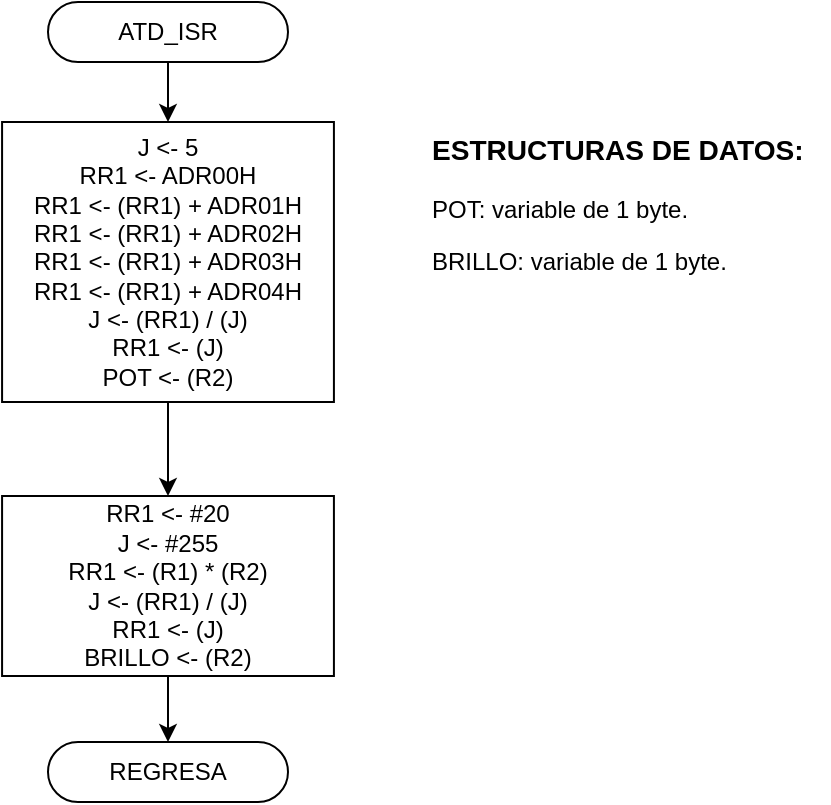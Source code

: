 <mxfile version="13.4.2" type="device"><diagram id="CKrFgxSn0uc8p0dXsjn_" name="Page-1"><mxGraphModel dx="1411" dy="574" grid="1" gridSize="10" guides="1" tooltips="1" connect="1" arrows="1" fold="1" page="1" pageScale="1" pageWidth="827" pageHeight="1169" math="0" shadow="0"><root><mxCell id="0"/><mxCell id="1" parent="0"/><mxCell id="tlqiiaedg3N4wCqtOYC0-15" style="edgeStyle=orthogonalEdgeStyle;rounded=0;orthogonalLoop=1;jettySize=auto;html=1;exitX=0.5;exitY=1;exitDx=0;exitDy=0;" parent="1" source="tlqiiaedg3N4wCqtOYC0-3" target="tlqiiaedg3N4wCqtOYC0-14" edge="1"><mxGeometry relative="1" as="geometry"/></mxCell><mxCell id="tlqiiaedg3N4wCqtOYC0-3" value="&lt;span&gt;RR1 &amp;lt;- #20&lt;br&gt;J &amp;lt;- #255&lt;br&gt;RR1 &amp;lt;- (R1) * (R2)&lt;br&gt;&lt;/span&gt;J &amp;lt;- (RR1) / (J)&lt;br&gt;RR1 &amp;lt;- (J)&lt;br&gt;BRILLO &amp;lt;- (R2)" style="rounded=0;whiteSpace=wrap;html=1;" parent="1" vertex="1"><mxGeometry x="-552.96" y="547" width="165.92" height="90" as="geometry"/></mxCell><mxCell id="tlqiiaedg3N4wCqtOYC0-6" value="&lt;h3 style=&quot;text-align: center&quot;&gt;ESTRUCTURAS DE DATOS:&lt;/h3&gt;&lt;p&gt;POT: variable de 1 byte.&lt;/p&gt;&lt;p&gt;BRILLO: variable de 1 byte.&lt;/p&gt;&lt;p&gt;&lt;/p&gt;" style="text;html=1;strokeColor=none;fillColor=none;align=left;verticalAlign=middle;whiteSpace=wrap;rounded=0;" parent="1" vertex="1"><mxGeometry x="-340" y="340" width="200" height="120" as="geometry"/></mxCell><mxCell id="tlqiiaedg3N4wCqtOYC0-12" style="edgeStyle=orthogonalEdgeStyle;rounded=0;orthogonalLoop=1;jettySize=auto;html=1;exitX=0.5;exitY=1;exitDx=0;exitDy=0;entryX=0.5;entryY=0;entryDx=0;entryDy=0;" parent="1" source="tlqiiaedg3N4wCqtOYC0-9" target="tlqiiaedg3N4wCqtOYC0-3" edge="1"><mxGeometry relative="1" as="geometry"/></mxCell><mxCell id="tlqiiaedg3N4wCqtOYC0-9" value="&lt;span&gt;J &amp;lt;- 5&lt;br&gt;RR1 &amp;lt;- ADR00H&lt;br&gt;&lt;/span&gt;RR1 &amp;lt;- (RR1) + ADR01H&lt;br&gt;RR1 &amp;lt;- (RR1) + ADR02H&lt;br&gt;RR1 &amp;lt;- (RR1) + ADR03H&lt;br&gt;RR1 &amp;lt;- (RR1) + ADR04H&lt;br&gt;J &amp;lt;- (RR1) / (J)&lt;br&gt;RR1 &amp;lt;- (J)&lt;br&gt;POT &amp;lt;- (R2)" style="rounded=0;whiteSpace=wrap;html=1;" parent="1" vertex="1"><mxGeometry x="-552.96" y="360" width="165.92" height="140" as="geometry"/></mxCell><mxCell id="tlqiiaedg3N4wCqtOYC0-14" value="REGRESA" style="rounded=1;whiteSpace=wrap;html=1;fontSize=12;glass=0;strokeWidth=1;shadow=0;arcSize=50;" parent="1" vertex="1"><mxGeometry x="-530" y="670" width="120" height="30" as="geometry"/></mxCell><mxCell id="tlqiiaedg3N4wCqtOYC0-17" style="edgeStyle=orthogonalEdgeStyle;rounded=0;orthogonalLoop=1;jettySize=auto;html=1;exitX=0.5;exitY=1;exitDx=0;exitDy=0;entryX=0.5;entryY=0;entryDx=0;entryDy=0;" parent="1" source="tlqiiaedg3N4wCqtOYC0-13" target="tlqiiaedg3N4wCqtOYC0-9" edge="1"><mxGeometry relative="1" as="geometry"/></mxCell><mxCell id="tlqiiaedg3N4wCqtOYC0-13" value="ATD_ISR" style="rounded=1;whiteSpace=wrap;html=1;fontSize=12;glass=0;strokeWidth=1;shadow=0;arcSize=50;" parent="1" vertex="1"><mxGeometry x="-530" y="300" width="120" height="30" as="geometry"/></mxCell></root></mxGraphModel></diagram></mxfile>